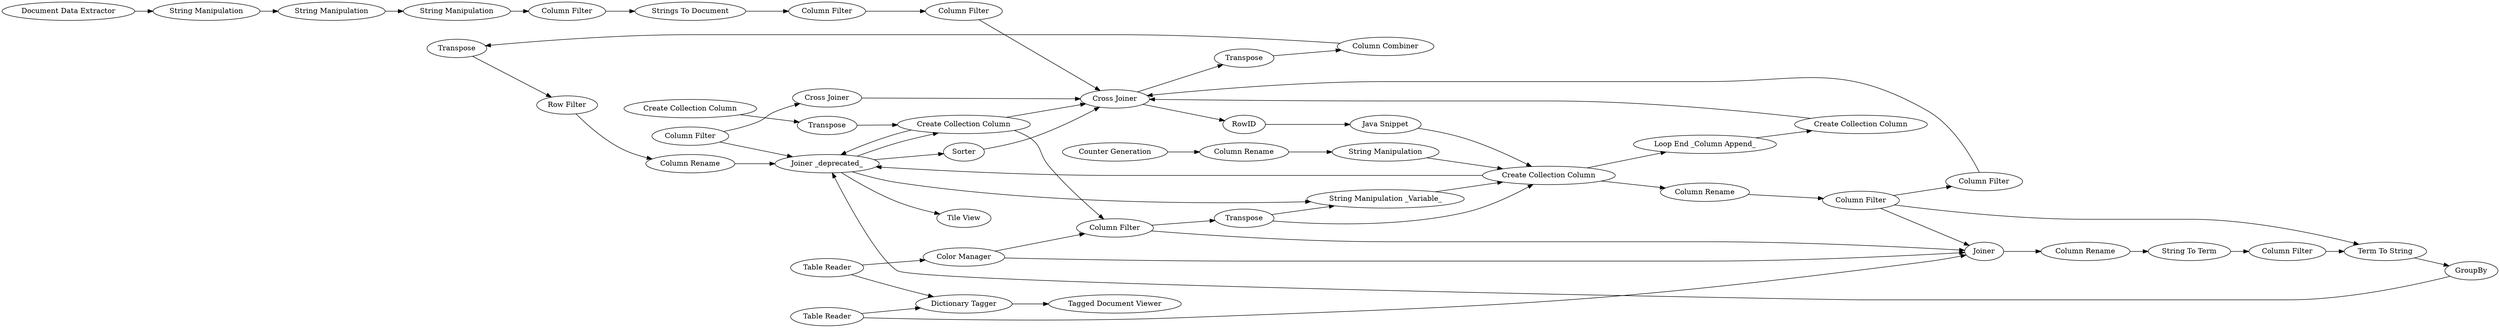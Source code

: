 digraph {
	1173 -> 1174
	1498 -> 1185
	1505 -> 1500
	1178 -> 1179
	1185 -> 1178
	1513 -> 817
	365 -> 430
	1189 -> 1185
	1184 -> 1188
	429 -> 1498
	1499 -> 385
	1188 -> 1184
	385 -> 1186
	1174 -> 1175
	817 -> 1195
	1195 -> 1500
	1193 -> 1191
	1507 -> 1506
	1188 -> 1190
	1501 -> 1505
	1198 -> 1185
	1190 -> 1193
	1505 -> 1198
	1195 -> 1192
	428 -> 427
	1510 -> 1500
	1177 -> 1185
	1191 -> 1181
	1184 -> 1195
	1181 -> 1185
	1505 -> 385
	1510 -> 1492
	1169 -> 1172
	1183 -> 1182
	1186 -> 1188
	1172 -> 1173
	1187 -> 1188
	1193 -> 1188
	1188 -> 1189
	1503 -> 1504
	1502 -> 1503
	1184 -> 1185
	1185 -> 1169
	1193 -> 1501
	1513 -> 1492
	1504 -> 1193
	1175 -> 1188
	817 -> 1500
	1187 -> 1177
	1492 -> 1514
	427 -> 429
	1192 -> 1193
	430 -> 428
	1188 -> 1515
	1192 -> 1190
	1182 -> 1184
	320 -> 426
	1500 -> 1507
	1179 -> 1193
	1506 -> 1499
	426 -> 365
	1192 [label=Transpose]
	1193 [label="Create Collection Column"]
	1179 [label="Java Snippet"]
	1188 [label="Joiner _deprecated_"]
	365 [label="String Manipulation"]
	1507 [label="Column Rename"]
	1501 [label="Column Rename"]
	1177 [label="Cross Joiner"]
	1506 [label="String To Term"]
	426 [label="String Manipulation"]
	1182 [label=Transpose]
	1492 [label="Dictionary Tagger"]
	1169 [label=Transpose]
	1504 [label="String Manipulation"]
	1503 [label="Column Rename"]
	1184 [label="Create Collection Column"]
	1183 [label="Create Collection Column"]
	1191 [label="Loop End _Column Append_"]
	1181 [label="Create Collection Column"]
	1499 [label="Column Filter"]
	1513 [label="Table Reader"]
	1198 [label="Column Filter"]
	1500 [label=Joiner]
	428 [label="Column Filter"]
	427 [label="Strings To Document"]
	1195 [label="Column Filter"]
	429 [label="Column Filter"]
	1185 [label="Cross Joiner"]
	385 [label="Term To String"]
	1498 [label="Column Filter"]
	430 [label="String Manipulation"]
	1174 [label="Row Filter"]
	1186 [label=GroupBy]
	1172 [label="Column Combiner"]
	1189 [label=Sorter]
	1190 [label="String Manipulation _Variable_"]
	817 [label="Color Manager"]
	1510 [label="Table Reader"]
	1502 [label="Counter Generation"]
	1515 [label="Tile View"]
	1187 [label="Column Filter"]
	1514 [label="Tagged Document Viewer"]
	1178 [label=RowID]
	1173 [label=Transpose]
	1505 [label="Column Filter"]
	1175 [label="Column Rename"]
	320 [label="Document Data Extractor"]
	rankdir=LR
}
